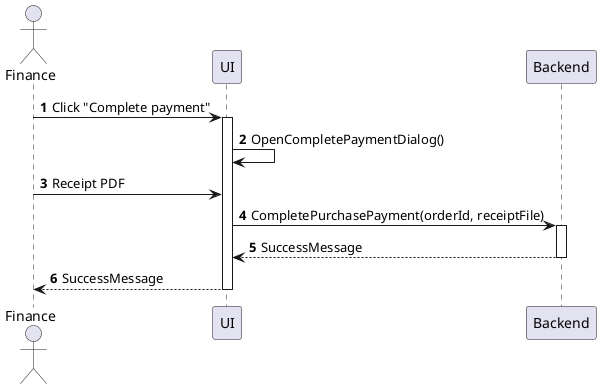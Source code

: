 @startuml purchase-order-complete-payment
autonumber

actor "Finance" as a
participant UI as f
participant Backend as b

a -> f : Click "Complete payment"
activate f
f -> f : OpenCompletePaymentDialog()
a -> f : Receipt PDF
f -> b : CompletePurchasePayment(orderId, receiptFile)
activate b
return SuccessMessage
return SuccessMessage
@enduml